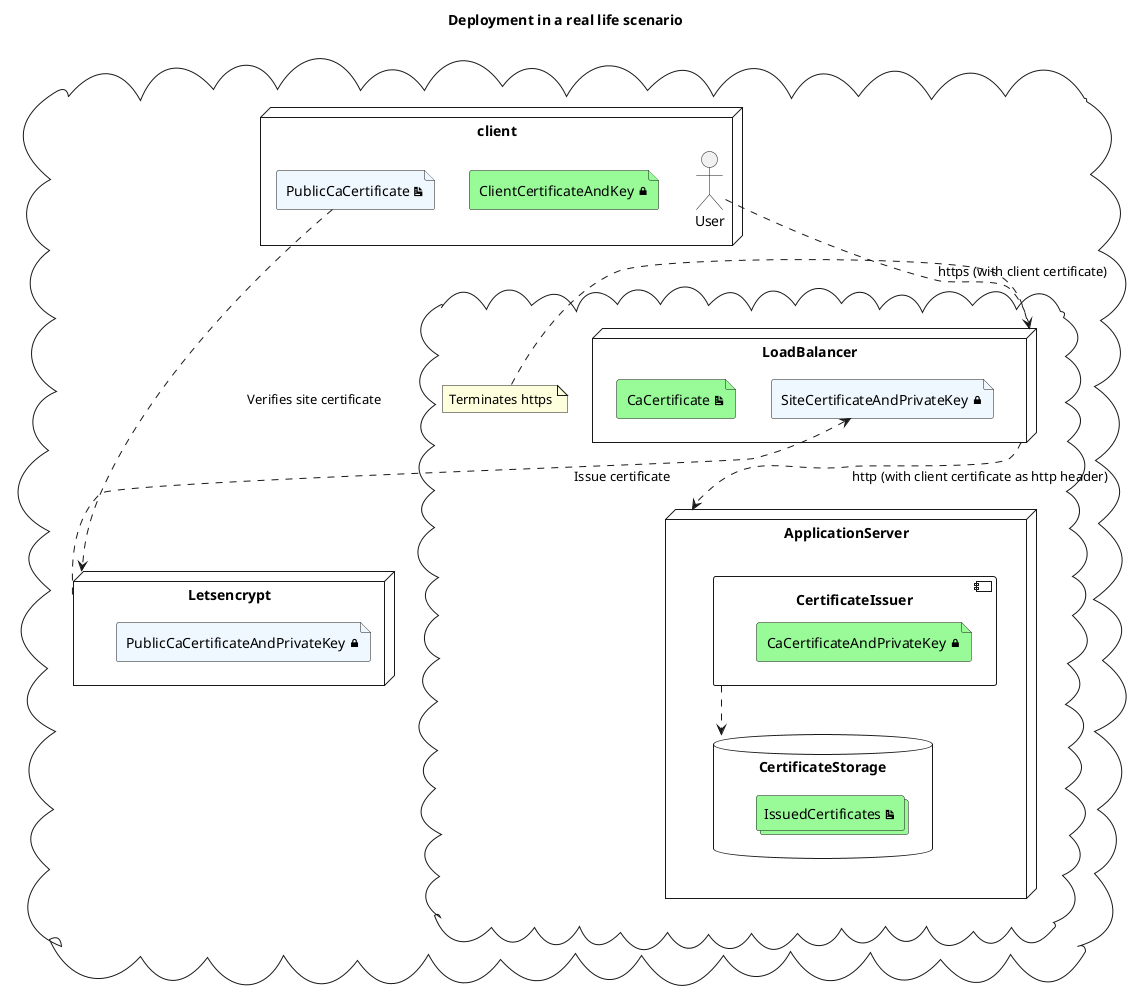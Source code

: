 @startuml
title "Deployment in a real life scenario"

cloud {
    node client {
        file "PublicCaCertificate <&document>" as publiccacert #aliceblue
        file "ClientCertificateAndKey <&lock-locked>" #palegreen
        actor User
    }

    cloud {
        node LoadBalancer {
            file "SiteCertificateAndPrivateKey <&lock-locked>" as hostcert #aliceblue
            file "CaCertificate <&document>" #palegreen
        }
        note left of LoadBalancer: Terminates https


        node ApplicationServer {
            component CertificateIssuer {
                file "CaCertificateAndPrivateKey <&lock-locked>" #palegreen
            }
            database CertificateStorage {
                collections "IssuedCertificates <&document>" #palegreen
            }

            CertificateIssuer ..> CertificateStorage
        }
    }



    User ..> LoadBalancer: https (with client certificate)

    LoadBalancer ..> ApplicationServer: http (with client certificate as http header)

    publiccacert ..> Letsencrypt: Verifies site certificate
    hostcert <.. Letsencrypt: Issue certificate
}

node Letsencrypt {
    file "PublicCaCertificateAndPrivateKey <&lock-locked>" #aliceblue
}

@enduml
